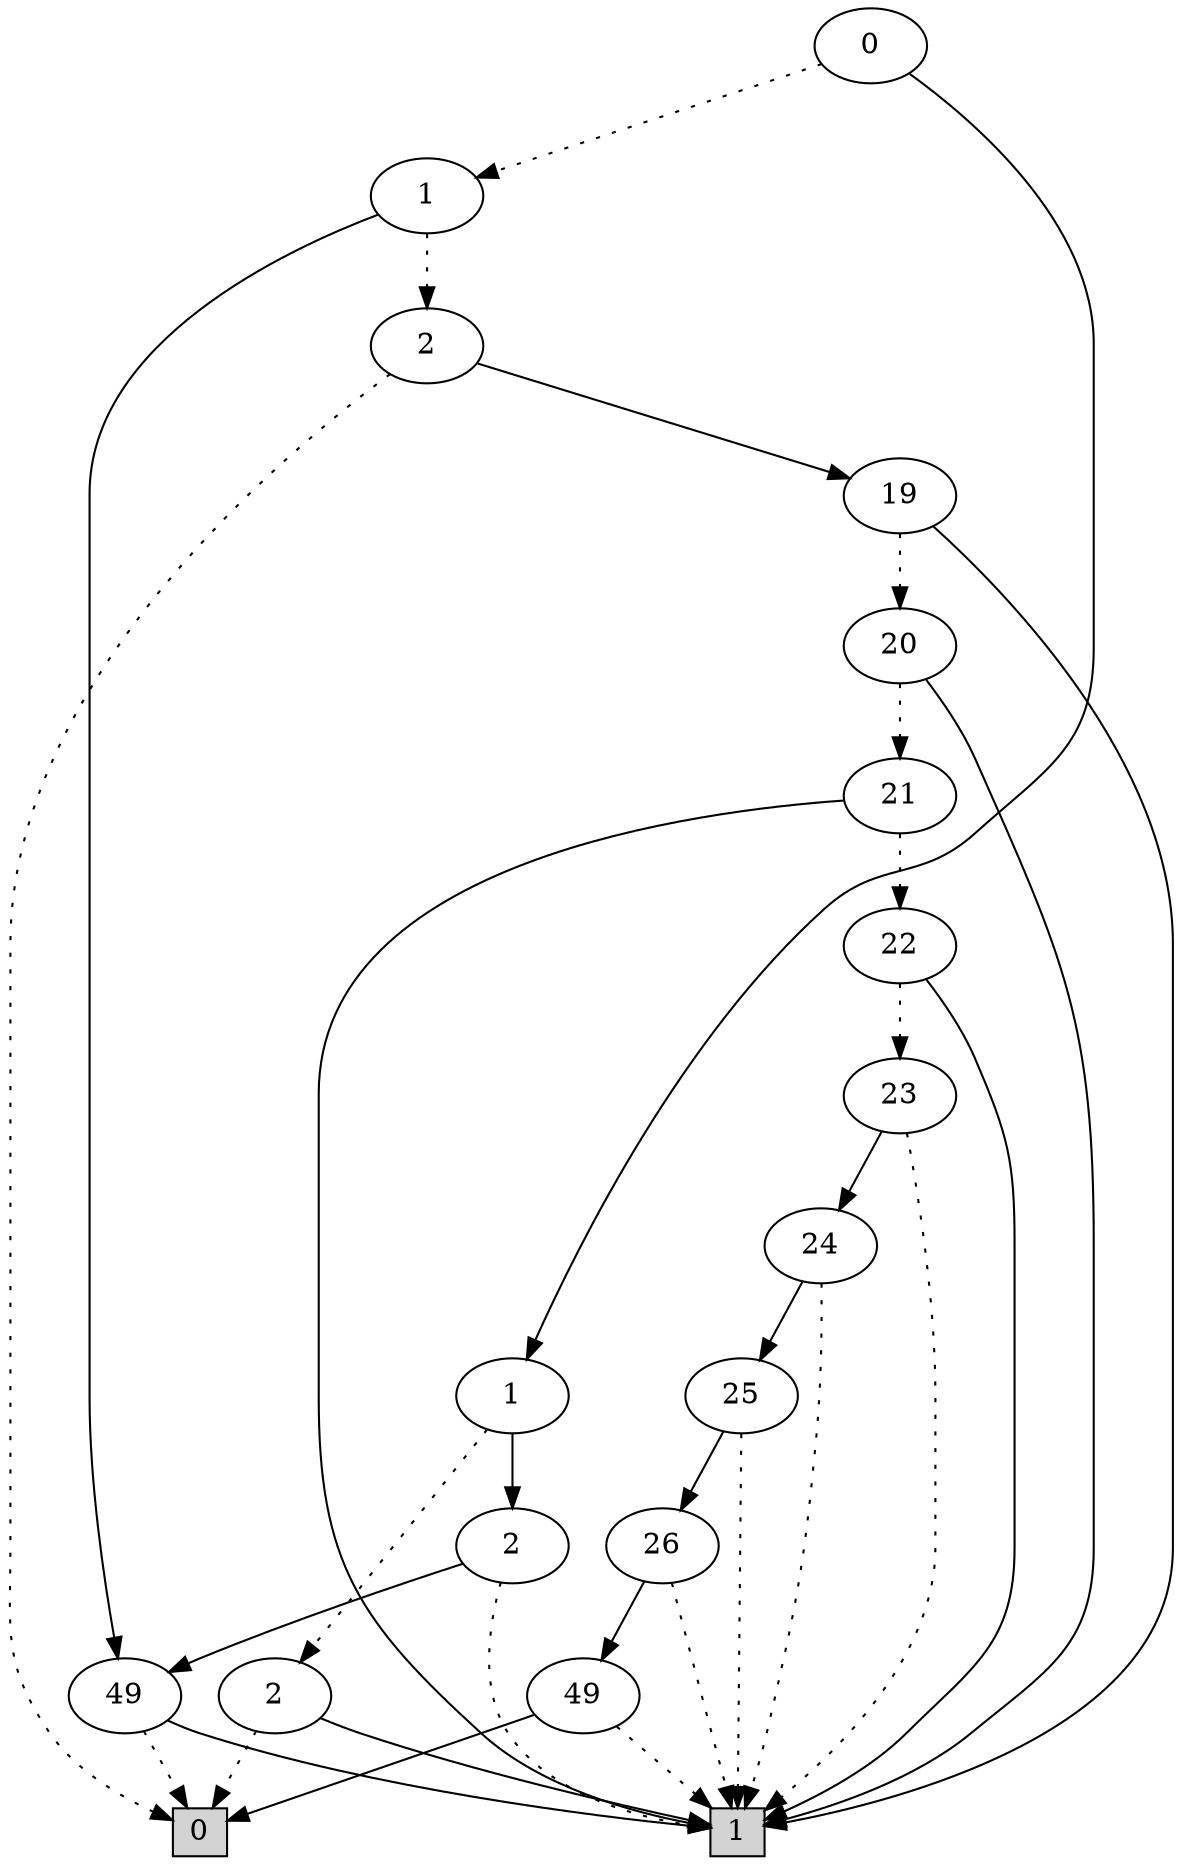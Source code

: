 digraph G {
0 [shape=box, label="0", style=filled, shape=box, height=0.3, width=0.3];
1 [shape=box, label="1", style=filled, shape=box, height=0.3, width=0.3];
42526 [label="0"];
42526 -> 42524 [style=dotted];
42526 -> 42525 [style=filled];
42524 [label="1"];
42524 -> 42507 [style=dotted];
42524 -> 100 [style=filled];
42507 [label="2"];
42507 -> 0 [style=dotted];
42507 -> 244 [style=filled];
244 [label="19"];
244 -> 243 [style=dotted];
244 -> 1 [style=filled];
243 [label="20"];
243 -> 242 [style=dotted];
243 -> 1 [style=filled];
242 [label="21"];
242 -> 241 [style=dotted];
242 -> 1 [style=filled];
241 [label="22"];
241 -> 240 [style=dotted];
241 -> 1 [style=filled];
240 [label="23"];
240 -> 1 [style=dotted];
240 -> 239 [style=filled];
239 [label="24"];
239 -> 1 [style=dotted];
239 -> 238 [style=filled];
238 [label="25"];
238 -> 1 [style=dotted];
238 -> 237 [style=filled];
237 [label="26"];
237 -> 1 [style=dotted];
237 -> 101 [style=filled];
101 [label="49"];
101 -> 1 [style=dotted];
101 -> 0 [style=filled];
100 [label="49"];
100 -> 0 [style=dotted];
100 -> 1 [style=filled];
42525 [label="1"];
42525 -> 6 [style=dotted];
42525 -> 37936 [style=filled];
6 [label="2"];
6 -> 0 [style=dotted];
6 -> 1 [style=filled];
37936 [label="2"];
37936 -> 1 [style=dotted];
37936 -> 100 [style=filled];
}
